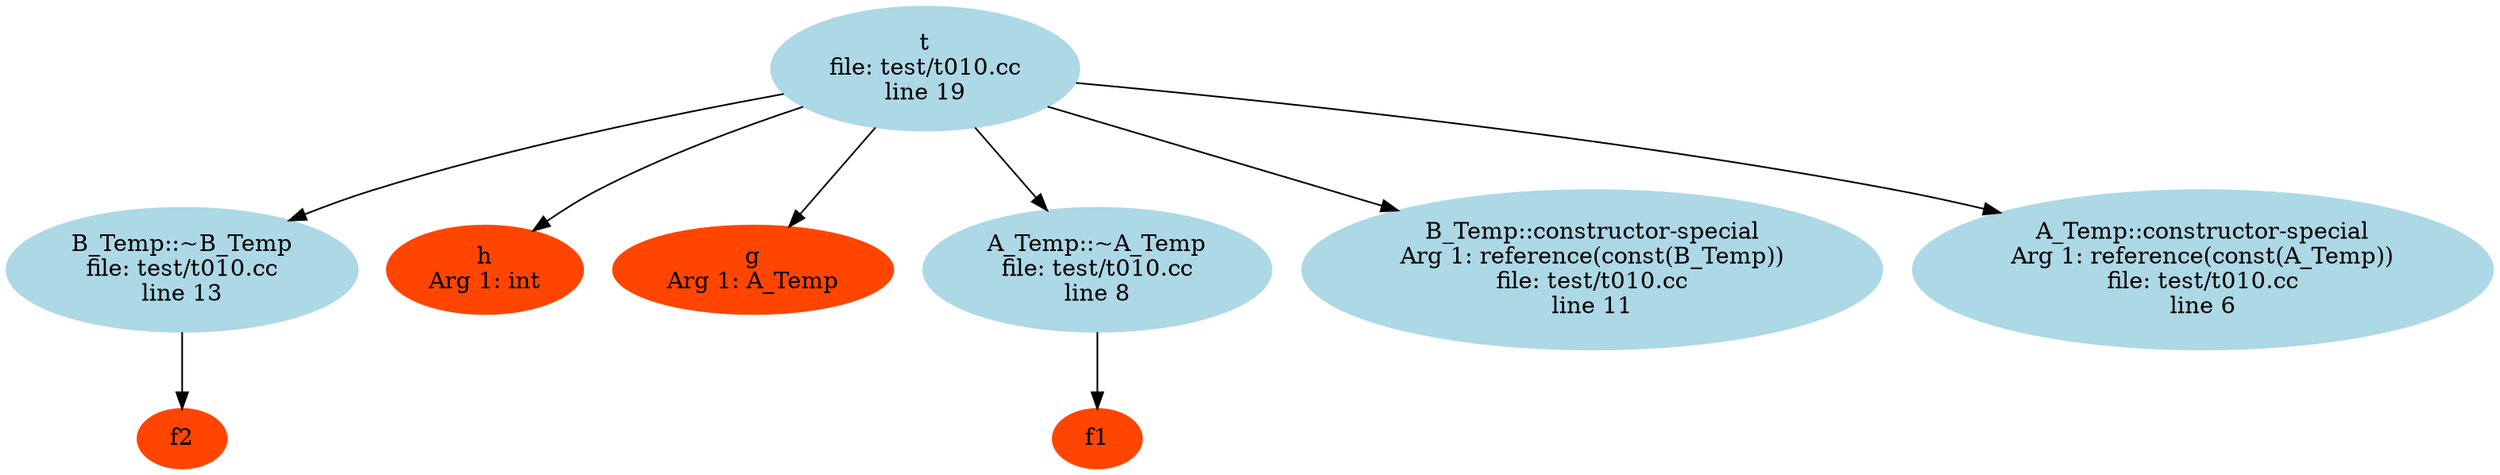 digraph "CFG" {
    node [ color = "lightblue", style = filled ];
    edge [ arrowtail=odot ];
    "0" [label="t\nfile: test/t010.cc\nline 19"];
    "0" -> "1";
    "0" -> "2";
    "0" -> "3";
    "0" -> "4";
    "0" -> "5";
    "0" -> "6";
    "7" [label="f1", color="OrangeRed"];
    "8" [label="f2", color="OrangeRed"];
    "1" [label="B_Temp::~B_Temp\nfile: test/t010.cc\nline 13"];
    "1" -> "8";
    "2" [label="h\nArg 1: int", color="OrangeRed"];
    "5" [label="B_Temp::constructor-special\nArg 1: reference(const(B_Temp))\nfile: test/t010.cc\nline 11"];
    "4" [label="A_Temp::~A_Temp\nfile: test/t010.cc\nline 8"];
    "4" -> "7";
    "3" [label="g\nArg 1: A_Temp", color="OrangeRed"];
    "6" [label="A_Temp::constructor-special\nArg 1: reference(const(A_Temp))\nfile: test/t010.cc\nline 6"];
}
